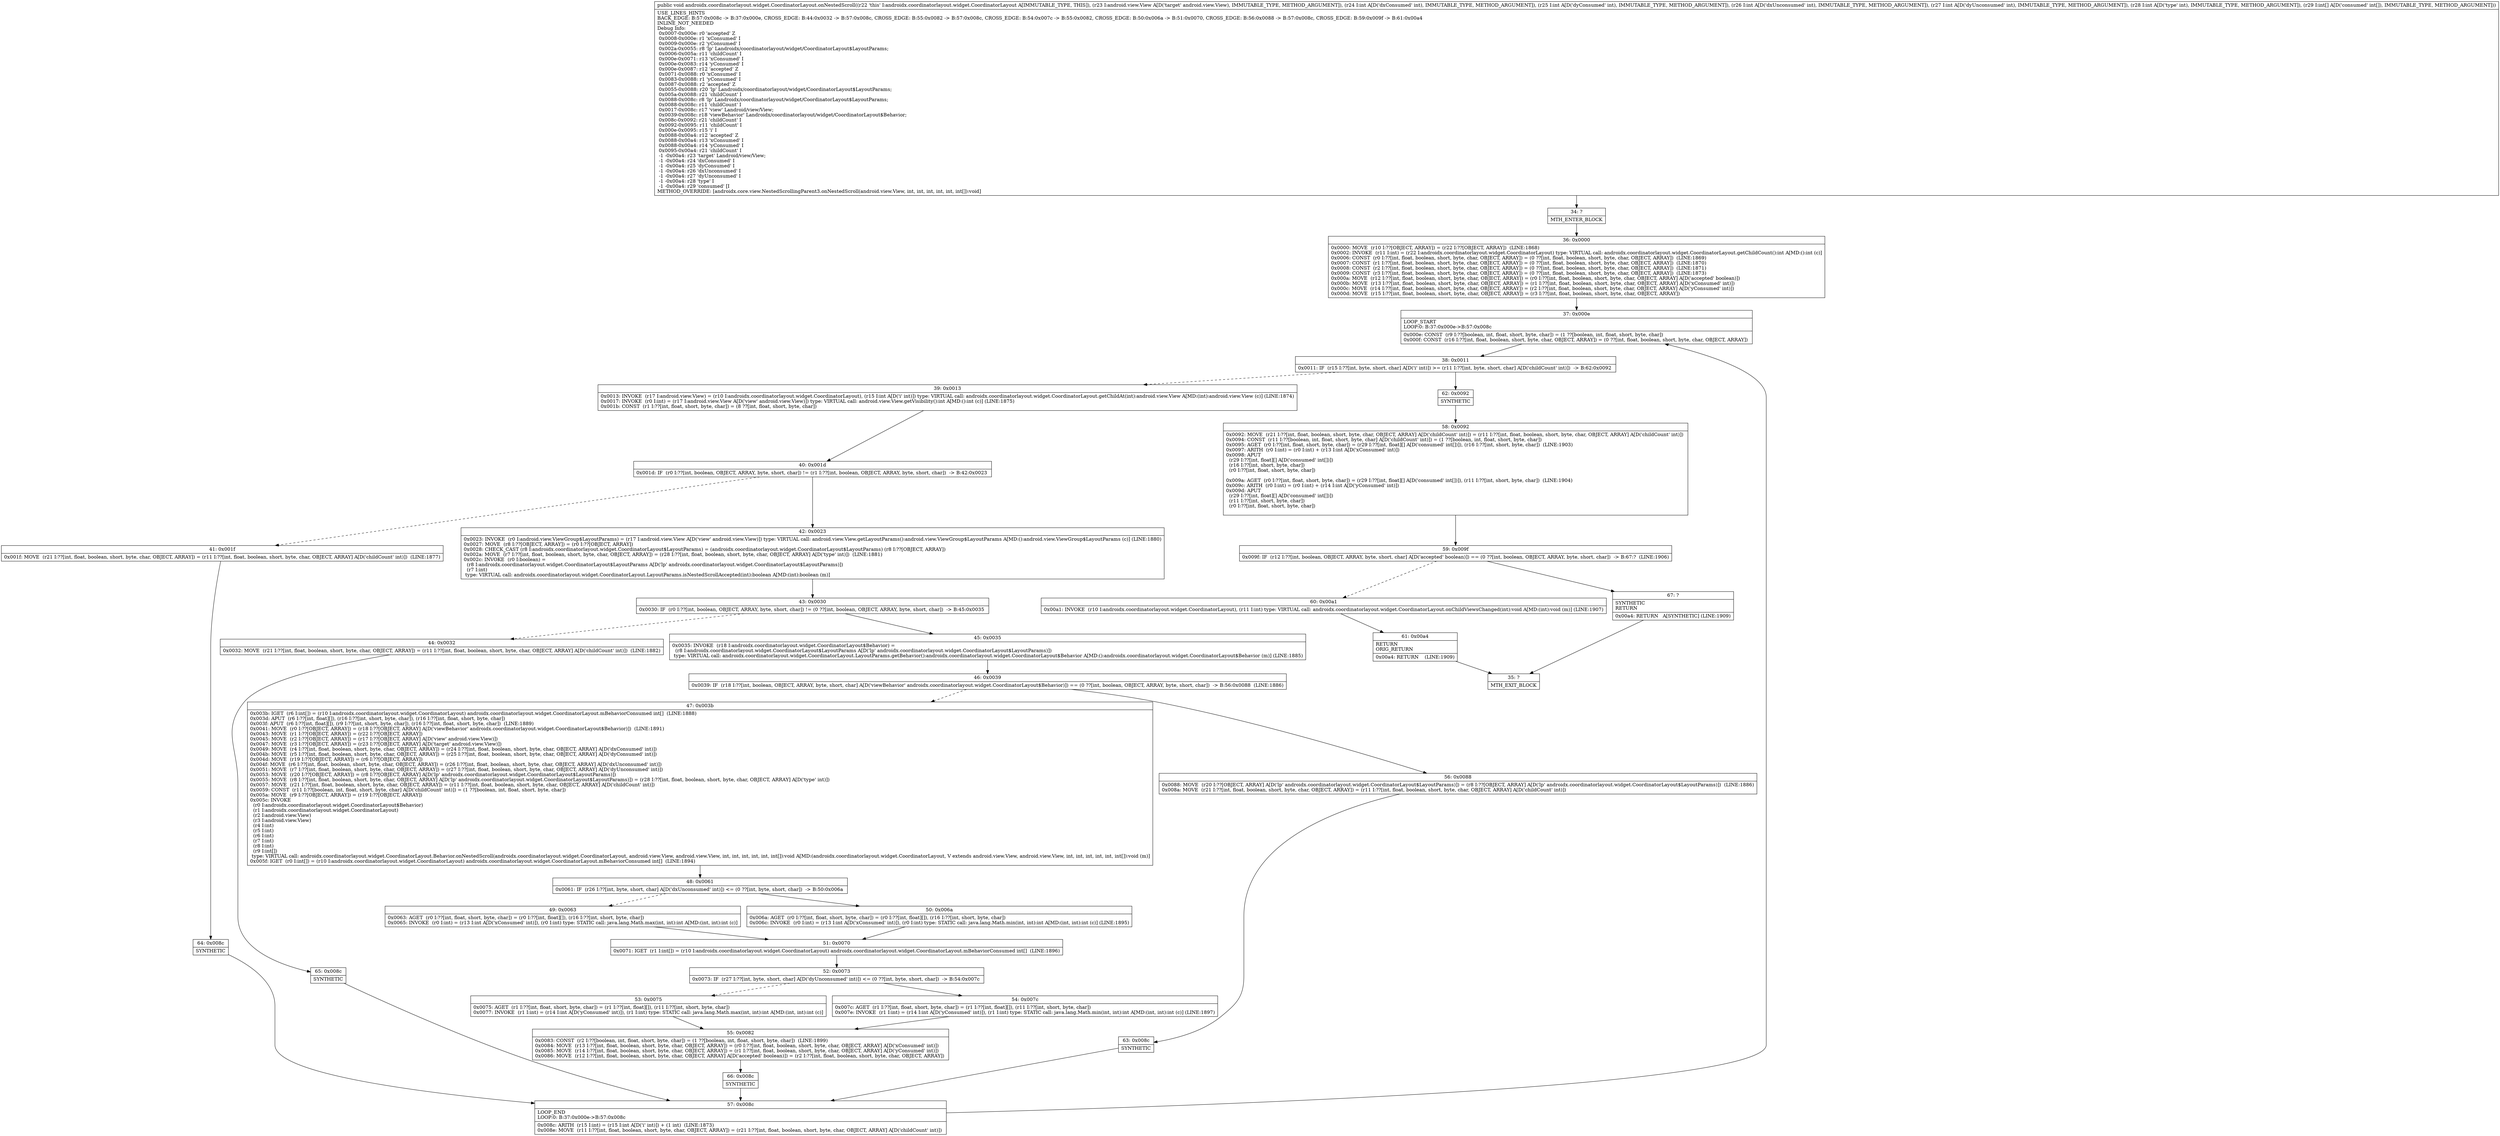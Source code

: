 digraph "CFG forandroidx.coordinatorlayout.widget.CoordinatorLayout.onNestedScroll(Landroid\/view\/View;IIIII[I)V" {
Node_34 [shape=record,label="{34\:\ ?|MTH_ENTER_BLOCK\l}"];
Node_36 [shape=record,label="{36\:\ 0x0000|0x0000: MOVE  (r10 I:??[OBJECT, ARRAY]) = (r22 I:??[OBJECT, ARRAY])  (LINE:1868)\l0x0002: INVOKE  (r11 I:int) = (r22 I:androidx.coordinatorlayout.widget.CoordinatorLayout) type: VIRTUAL call: androidx.coordinatorlayout.widget.CoordinatorLayout.getChildCount():int A[MD:():int (c)]\l0x0006: CONST  (r0 I:??[int, float, boolean, short, byte, char, OBJECT, ARRAY]) = (0 ??[int, float, boolean, short, byte, char, OBJECT, ARRAY])  (LINE:1869)\l0x0007: CONST  (r1 I:??[int, float, boolean, short, byte, char, OBJECT, ARRAY]) = (0 ??[int, float, boolean, short, byte, char, OBJECT, ARRAY])  (LINE:1870)\l0x0008: CONST  (r2 I:??[int, float, boolean, short, byte, char, OBJECT, ARRAY]) = (0 ??[int, float, boolean, short, byte, char, OBJECT, ARRAY])  (LINE:1871)\l0x0009: CONST  (r3 I:??[int, float, boolean, short, byte, char, OBJECT, ARRAY]) = (0 ??[int, float, boolean, short, byte, char, OBJECT, ARRAY])  (LINE:1873)\l0x000a: MOVE  (r12 I:??[int, float, boolean, short, byte, char, OBJECT, ARRAY]) = (r0 I:??[int, float, boolean, short, byte, char, OBJECT, ARRAY] A[D('accepted' boolean)]) \l0x000b: MOVE  (r13 I:??[int, float, boolean, short, byte, char, OBJECT, ARRAY]) = (r1 I:??[int, float, boolean, short, byte, char, OBJECT, ARRAY] A[D('xConsumed' int)]) \l0x000c: MOVE  (r14 I:??[int, float, boolean, short, byte, char, OBJECT, ARRAY]) = (r2 I:??[int, float, boolean, short, byte, char, OBJECT, ARRAY] A[D('yConsumed' int)]) \l0x000d: MOVE  (r15 I:??[int, float, boolean, short, byte, char, OBJECT, ARRAY]) = (r3 I:??[int, float, boolean, short, byte, char, OBJECT, ARRAY]) \l}"];
Node_37 [shape=record,label="{37\:\ 0x000e|LOOP_START\lLOOP:0: B:37:0x000e\-\>B:57:0x008c\l|0x000e: CONST  (r9 I:??[boolean, int, float, short, byte, char]) = (1 ??[boolean, int, float, short, byte, char]) \l0x000f: CONST  (r16 I:??[int, float, boolean, short, byte, char, OBJECT, ARRAY]) = (0 ??[int, float, boolean, short, byte, char, OBJECT, ARRAY]) \l}"];
Node_38 [shape=record,label="{38\:\ 0x0011|0x0011: IF  (r15 I:??[int, byte, short, char] A[D('i' int)]) \>= (r11 I:??[int, byte, short, char] A[D('childCount' int)])  \-\> B:62:0x0092 \l}"];
Node_39 [shape=record,label="{39\:\ 0x0013|0x0013: INVOKE  (r17 I:android.view.View) = (r10 I:androidx.coordinatorlayout.widget.CoordinatorLayout), (r15 I:int A[D('i' int)]) type: VIRTUAL call: androidx.coordinatorlayout.widget.CoordinatorLayout.getChildAt(int):android.view.View A[MD:(int):android.view.View (c)] (LINE:1874)\l0x0017: INVOKE  (r0 I:int) = (r17 I:android.view.View A[D('view' android.view.View)]) type: VIRTUAL call: android.view.View.getVisibility():int A[MD:():int (c)] (LINE:1875)\l0x001b: CONST  (r1 I:??[int, float, short, byte, char]) = (8 ??[int, float, short, byte, char]) \l}"];
Node_40 [shape=record,label="{40\:\ 0x001d|0x001d: IF  (r0 I:??[int, boolean, OBJECT, ARRAY, byte, short, char]) != (r1 I:??[int, boolean, OBJECT, ARRAY, byte, short, char])  \-\> B:42:0x0023 \l}"];
Node_41 [shape=record,label="{41\:\ 0x001f|0x001f: MOVE  (r21 I:??[int, float, boolean, short, byte, char, OBJECT, ARRAY]) = (r11 I:??[int, float, boolean, short, byte, char, OBJECT, ARRAY] A[D('childCount' int)])  (LINE:1877)\l}"];
Node_64 [shape=record,label="{64\:\ 0x008c|SYNTHETIC\l}"];
Node_57 [shape=record,label="{57\:\ 0x008c|LOOP_END\lLOOP:0: B:37:0x000e\-\>B:57:0x008c\l|0x008c: ARITH  (r15 I:int) = (r15 I:int A[D('i' int)]) + (1 int)  (LINE:1873)\l0x008e: MOVE  (r11 I:??[int, float, boolean, short, byte, char, OBJECT, ARRAY]) = (r21 I:??[int, float, boolean, short, byte, char, OBJECT, ARRAY] A[D('childCount' int)]) \l}"];
Node_42 [shape=record,label="{42\:\ 0x0023|0x0023: INVOKE  (r0 I:android.view.ViewGroup$LayoutParams) = (r17 I:android.view.View A[D('view' android.view.View)]) type: VIRTUAL call: android.view.View.getLayoutParams():android.view.ViewGroup$LayoutParams A[MD:():android.view.ViewGroup$LayoutParams (c)] (LINE:1880)\l0x0027: MOVE  (r8 I:??[OBJECT, ARRAY]) = (r0 I:??[OBJECT, ARRAY]) \l0x0028: CHECK_CAST (r8 I:androidx.coordinatorlayout.widget.CoordinatorLayout$LayoutParams) = (androidx.coordinatorlayout.widget.CoordinatorLayout$LayoutParams) (r8 I:??[OBJECT, ARRAY]) \l0x002a: MOVE  (r7 I:??[int, float, boolean, short, byte, char, OBJECT, ARRAY]) = (r28 I:??[int, float, boolean, short, byte, char, OBJECT, ARRAY] A[D('type' int)])  (LINE:1881)\l0x002c: INVOKE  (r0 I:boolean) = \l  (r8 I:androidx.coordinatorlayout.widget.CoordinatorLayout$LayoutParams A[D('lp' androidx.coordinatorlayout.widget.CoordinatorLayout$LayoutParams)])\l  (r7 I:int)\l type: VIRTUAL call: androidx.coordinatorlayout.widget.CoordinatorLayout.LayoutParams.isNestedScrollAccepted(int):boolean A[MD:(int):boolean (m)]\l}"];
Node_43 [shape=record,label="{43\:\ 0x0030|0x0030: IF  (r0 I:??[int, boolean, OBJECT, ARRAY, byte, short, char]) != (0 ??[int, boolean, OBJECT, ARRAY, byte, short, char])  \-\> B:45:0x0035 \l}"];
Node_44 [shape=record,label="{44\:\ 0x0032|0x0032: MOVE  (r21 I:??[int, float, boolean, short, byte, char, OBJECT, ARRAY]) = (r11 I:??[int, float, boolean, short, byte, char, OBJECT, ARRAY] A[D('childCount' int)])  (LINE:1882)\l}"];
Node_65 [shape=record,label="{65\:\ 0x008c|SYNTHETIC\l}"];
Node_45 [shape=record,label="{45\:\ 0x0035|0x0035: INVOKE  (r18 I:androidx.coordinatorlayout.widget.CoordinatorLayout$Behavior) = \l  (r8 I:androidx.coordinatorlayout.widget.CoordinatorLayout$LayoutParams A[D('lp' androidx.coordinatorlayout.widget.CoordinatorLayout$LayoutParams)])\l type: VIRTUAL call: androidx.coordinatorlayout.widget.CoordinatorLayout.LayoutParams.getBehavior():androidx.coordinatorlayout.widget.CoordinatorLayout$Behavior A[MD:():androidx.coordinatorlayout.widget.CoordinatorLayout$Behavior (m)] (LINE:1885)\l}"];
Node_46 [shape=record,label="{46\:\ 0x0039|0x0039: IF  (r18 I:??[int, boolean, OBJECT, ARRAY, byte, short, char] A[D('viewBehavior' androidx.coordinatorlayout.widget.CoordinatorLayout$Behavior)]) == (0 ??[int, boolean, OBJECT, ARRAY, byte, short, char])  \-\> B:56:0x0088  (LINE:1886)\l}"];
Node_47 [shape=record,label="{47\:\ 0x003b|0x003b: IGET  (r6 I:int[]) = (r10 I:androidx.coordinatorlayout.widget.CoordinatorLayout) androidx.coordinatorlayout.widget.CoordinatorLayout.mBehaviorConsumed int[]  (LINE:1888)\l0x003d: APUT  (r6 I:??[int, float][]), (r16 I:??[int, short, byte, char]), (r16 I:??[int, float, short, byte, char]) \l0x003f: APUT  (r6 I:??[int, float][]), (r9 I:??[int, short, byte, char]), (r16 I:??[int, float, short, byte, char])  (LINE:1889)\l0x0041: MOVE  (r0 I:??[OBJECT, ARRAY]) = (r18 I:??[OBJECT, ARRAY] A[D('viewBehavior' androidx.coordinatorlayout.widget.CoordinatorLayout$Behavior)])  (LINE:1891)\l0x0043: MOVE  (r1 I:??[OBJECT, ARRAY]) = (r22 I:??[OBJECT, ARRAY]) \l0x0045: MOVE  (r2 I:??[OBJECT, ARRAY]) = (r17 I:??[OBJECT, ARRAY] A[D('view' android.view.View)]) \l0x0047: MOVE  (r3 I:??[OBJECT, ARRAY]) = (r23 I:??[OBJECT, ARRAY] A[D('target' android.view.View)]) \l0x0049: MOVE  (r4 I:??[int, float, boolean, short, byte, char, OBJECT, ARRAY]) = (r24 I:??[int, float, boolean, short, byte, char, OBJECT, ARRAY] A[D('dxConsumed' int)]) \l0x004b: MOVE  (r5 I:??[int, float, boolean, short, byte, char, OBJECT, ARRAY]) = (r25 I:??[int, float, boolean, short, byte, char, OBJECT, ARRAY] A[D('dyConsumed' int)]) \l0x004d: MOVE  (r19 I:??[OBJECT, ARRAY]) = (r6 I:??[OBJECT, ARRAY]) \l0x004f: MOVE  (r6 I:??[int, float, boolean, short, byte, char, OBJECT, ARRAY]) = (r26 I:??[int, float, boolean, short, byte, char, OBJECT, ARRAY] A[D('dxUnconsumed' int)]) \l0x0051: MOVE  (r7 I:??[int, float, boolean, short, byte, char, OBJECT, ARRAY]) = (r27 I:??[int, float, boolean, short, byte, char, OBJECT, ARRAY] A[D('dyUnconsumed' int)]) \l0x0053: MOVE  (r20 I:??[OBJECT, ARRAY]) = (r8 I:??[OBJECT, ARRAY] A[D('lp' androidx.coordinatorlayout.widget.CoordinatorLayout$LayoutParams)]) \l0x0055: MOVE  (r8 I:??[int, float, boolean, short, byte, char, OBJECT, ARRAY] A[D('lp' androidx.coordinatorlayout.widget.CoordinatorLayout$LayoutParams)]) = (r28 I:??[int, float, boolean, short, byte, char, OBJECT, ARRAY] A[D('type' int)]) \l0x0057: MOVE  (r21 I:??[int, float, boolean, short, byte, char, OBJECT, ARRAY]) = (r11 I:??[int, float, boolean, short, byte, char, OBJECT, ARRAY] A[D('childCount' int)]) \l0x0059: CONST  (r11 I:??[boolean, int, float, short, byte, char] A[D('childCount' int)]) = (1 ??[boolean, int, float, short, byte, char]) \l0x005a: MOVE  (r9 I:??[OBJECT, ARRAY]) = (r19 I:??[OBJECT, ARRAY]) \l0x005c: INVOKE  \l  (r0 I:androidx.coordinatorlayout.widget.CoordinatorLayout$Behavior)\l  (r1 I:androidx.coordinatorlayout.widget.CoordinatorLayout)\l  (r2 I:android.view.View)\l  (r3 I:android.view.View)\l  (r4 I:int)\l  (r5 I:int)\l  (r6 I:int)\l  (r7 I:int)\l  (r8 I:int)\l  (r9 I:int[])\l type: VIRTUAL call: androidx.coordinatorlayout.widget.CoordinatorLayout.Behavior.onNestedScroll(androidx.coordinatorlayout.widget.CoordinatorLayout, android.view.View, android.view.View, int, int, int, int, int, int[]):void A[MD:(androidx.coordinatorlayout.widget.CoordinatorLayout, V extends android.view.View, android.view.View, int, int, int, int, int, int[]):void (m)]\l0x005f: IGET  (r0 I:int[]) = (r10 I:androidx.coordinatorlayout.widget.CoordinatorLayout) androidx.coordinatorlayout.widget.CoordinatorLayout.mBehaviorConsumed int[]  (LINE:1894)\l}"];
Node_48 [shape=record,label="{48\:\ 0x0061|0x0061: IF  (r26 I:??[int, byte, short, char] A[D('dxUnconsumed' int)]) \<= (0 ??[int, byte, short, char])  \-\> B:50:0x006a \l}"];
Node_49 [shape=record,label="{49\:\ 0x0063|0x0063: AGET  (r0 I:??[int, float, short, byte, char]) = (r0 I:??[int, float][]), (r16 I:??[int, short, byte, char]) \l0x0065: INVOKE  (r0 I:int) = (r13 I:int A[D('xConsumed' int)]), (r0 I:int) type: STATIC call: java.lang.Math.max(int, int):int A[MD:(int, int):int (c)]\l}"];
Node_51 [shape=record,label="{51\:\ 0x0070|0x0071: IGET  (r1 I:int[]) = (r10 I:androidx.coordinatorlayout.widget.CoordinatorLayout) androidx.coordinatorlayout.widget.CoordinatorLayout.mBehaviorConsumed int[]  (LINE:1896)\l}"];
Node_52 [shape=record,label="{52\:\ 0x0073|0x0073: IF  (r27 I:??[int, byte, short, char] A[D('dyUnconsumed' int)]) \<= (0 ??[int, byte, short, char])  \-\> B:54:0x007c \l}"];
Node_53 [shape=record,label="{53\:\ 0x0075|0x0075: AGET  (r1 I:??[int, float, short, byte, char]) = (r1 I:??[int, float][]), (r11 I:??[int, short, byte, char]) \l0x0077: INVOKE  (r1 I:int) = (r14 I:int A[D('yConsumed' int)]), (r1 I:int) type: STATIC call: java.lang.Math.max(int, int):int A[MD:(int, int):int (c)]\l}"];
Node_55 [shape=record,label="{55\:\ 0x0082|0x0083: CONST  (r2 I:??[boolean, int, float, short, byte, char]) = (1 ??[boolean, int, float, short, byte, char])  (LINE:1899)\l0x0084: MOVE  (r13 I:??[int, float, boolean, short, byte, char, OBJECT, ARRAY]) = (r0 I:??[int, float, boolean, short, byte, char, OBJECT, ARRAY] A[D('xConsumed' int)]) \l0x0085: MOVE  (r14 I:??[int, float, boolean, short, byte, char, OBJECT, ARRAY]) = (r1 I:??[int, float, boolean, short, byte, char, OBJECT, ARRAY] A[D('yConsumed' int)]) \l0x0086: MOVE  (r12 I:??[int, float, boolean, short, byte, char, OBJECT, ARRAY] A[D('accepted' boolean)]) = (r2 I:??[int, float, boolean, short, byte, char, OBJECT, ARRAY]) \l}"];
Node_66 [shape=record,label="{66\:\ 0x008c|SYNTHETIC\l}"];
Node_54 [shape=record,label="{54\:\ 0x007c|0x007c: AGET  (r1 I:??[int, float, short, byte, char]) = (r1 I:??[int, float][]), (r11 I:??[int, short, byte, char]) \l0x007e: INVOKE  (r1 I:int) = (r14 I:int A[D('yConsumed' int)]), (r1 I:int) type: STATIC call: java.lang.Math.min(int, int):int A[MD:(int, int):int (c)] (LINE:1897)\l}"];
Node_50 [shape=record,label="{50\:\ 0x006a|0x006a: AGET  (r0 I:??[int, float, short, byte, char]) = (r0 I:??[int, float][]), (r16 I:??[int, short, byte, char]) \l0x006c: INVOKE  (r0 I:int) = (r13 I:int A[D('xConsumed' int)]), (r0 I:int) type: STATIC call: java.lang.Math.min(int, int):int A[MD:(int, int):int (c)] (LINE:1895)\l}"];
Node_56 [shape=record,label="{56\:\ 0x0088|0x0088: MOVE  (r20 I:??[OBJECT, ARRAY] A[D('lp' androidx.coordinatorlayout.widget.CoordinatorLayout$LayoutParams)]) = (r8 I:??[OBJECT, ARRAY] A[D('lp' androidx.coordinatorlayout.widget.CoordinatorLayout$LayoutParams)])  (LINE:1886)\l0x008a: MOVE  (r21 I:??[int, float, boolean, short, byte, char, OBJECT, ARRAY]) = (r11 I:??[int, float, boolean, short, byte, char, OBJECT, ARRAY] A[D('childCount' int)]) \l}"];
Node_63 [shape=record,label="{63\:\ 0x008c|SYNTHETIC\l}"];
Node_62 [shape=record,label="{62\:\ 0x0092|SYNTHETIC\l}"];
Node_58 [shape=record,label="{58\:\ 0x0092|0x0092: MOVE  (r21 I:??[int, float, boolean, short, byte, char, OBJECT, ARRAY] A[D('childCount' int)]) = (r11 I:??[int, float, boolean, short, byte, char, OBJECT, ARRAY] A[D('childCount' int)]) \l0x0094: CONST  (r11 I:??[boolean, int, float, short, byte, char] A[D('childCount' int)]) = (1 ??[boolean, int, float, short, byte, char]) \l0x0095: AGET  (r0 I:??[int, float, short, byte, char]) = (r29 I:??[int, float][] A[D('consumed' int[])]), (r16 I:??[int, short, byte, char])  (LINE:1903)\l0x0097: ARITH  (r0 I:int) = (r0 I:int) + (r13 I:int A[D('xConsumed' int)]) \l0x0098: APUT  \l  (r29 I:??[int, float][] A[D('consumed' int[])])\l  (r16 I:??[int, short, byte, char])\l  (r0 I:??[int, float, short, byte, char])\l \l0x009a: AGET  (r0 I:??[int, float, short, byte, char]) = (r29 I:??[int, float][] A[D('consumed' int[])]), (r11 I:??[int, short, byte, char])  (LINE:1904)\l0x009c: ARITH  (r0 I:int) = (r0 I:int) + (r14 I:int A[D('yConsumed' int)]) \l0x009d: APUT  \l  (r29 I:??[int, float][] A[D('consumed' int[])])\l  (r11 I:??[int, short, byte, char])\l  (r0 I:??[int, float, short, byte, char])\l \l}"];
Node_59 [shape=record,label="{59\:\ 0x009f|0x009f: IF  (r12 I:??[int, boolean, OBJECT, ARRAY, byte, short, char] A[D('accepted' boolean)]) == (0 ??[int, boolean, OBJECT, ARRAY, byte, short, char])  \-\> B:67:?  (LINE:1906)\l}"];
Node_60 [shape=record,label="{60\:\ 0x00a1|0x00a1: INVOKE  (r10 I:androidx.coordinatorlayout.widget.CoordinatorLayout), (r11 I:int) type: VIRTUAL call: androidx.coordinatorlayout.widget.CoordinatorLayout.onChildViewsChanged(int):void A[MD:(int):void (m)] (LINE:1907)\l}"];
Node_61 [shape=record,label="{61\:\ 0x00a4|RETURN\lORIG_RETURN\l|0x00a4: RETURN    (LINE:1909)\l}"];
Node_35 [shape=record,label="{35\:\ ?|MTH_EXIT_BLOCK\l}"];
Node_67 [shape=record,label="{67\:\ ?|SYNTHETIC\lRETURN\l|0x00a4: RETURN   A[SYNTHETIC] (LINE:1909)\l}"];
MethodNode[shape=record,label="{public void androidx.coordinatorlayout.widget.CoordinatorLayout.onNestedScroll((r22 'this' I:androidx.coordinatorlayout.widget.CoordinatorLayout A[IMMUTABLE_TYPE, THIS]), (r23 I:android.view.View A[D('target' android.view.View), IMMUTABLE_TYPE, METHOD_ARGUMENT]), (r24 I:int A[D('dxConsumed' int), IMMUTABLE_TYPE, METHOD_ARGUMENT]), (r25 I:int A[D('dyConsumed' int), IMMUTABLE_TYPE, METHOD_ARGUMENT]), (r26 I:int A[D('dxUnconsumed' int), IMMUTABLE_TYPE, METHOD_ARGUMENT]), (r27 I:int A[D('dyUnconsumed' int), IMMUTABLE_TYPE, METHOD_ARGUMENT]), (r28 I:int A[D('type' int), IMMUTABLE_TYPE, METHOD_ARGUMENT]), (r29 I:int[] A[D('consumed' int[]), IMMUTABLE_TYPE, METHOD_ARGUMENT]))  | USE_LINES_HINTS\lBACK_EDGE: B:57:0x008c \-\> B:37:0x000e, CROSS_EDGE: B:44:0x0032 \-\> B:57:0x008c, CROSS_EDGE: B:55:0x0082 \-\> B:57:0x008c, CROSS_EDGE: B:54:0x007c \-\> B:55:0x0082, CROSS_EDGE: B:50:0x006a \-\> B:51:0x0070, CROSS_EDGE: B:56:0x0088 \-\> B:57:0x008c, CROSS_EDGE: B:59:0x009f \-\> B:61:0x00a4\lINLINE_NOT_NEEDED\lDebug Info:\l  0x0007\-0x000e: r0 'accepted' Z\l  0x0008\-0x000e: r1 'xConsumed' I\l  0x0009\-0x000e: r2 'yConsumed' I\l  0x002a\-0x0055: r8 'lp' Landroidx\/coordinatorlayout\/widget\/CoordinatorLayout$LayoutParams;\l  0x0006\-0x005a: r11 'childCount' I\l  0x000e\-0x0071: r13 'xConsumed' I\l  0x000e\-0x0083: r14 'yConsumed' I\l  0x000e\-0x0087: r12 'accepted' Z\l  0x0071\-0x0088: r0 'xConsumed' I\l  0x0083\-0x0088: r1 'yConsumed' I\l  0x0087\-0x0088: r2 'accepted' Z\l  0x0055\-0x0088: r20 'lp' Landroidx\/coordinatorlayout\/widget\/CoordinatorLayout$LayoutParams;\l  0x005a\-0x0088: r21 'childCount' I\l  0x0088\-0x008c: r8 'lp' Landroidx\/coordinatorlayout\/widget\/CoordinatorLayout$LayoutParams;\l  0x0088\-0x008c: r11 'childCount' I\l  0x0017\-0x008c: r17 'view' Landroid\/view\/View;\l  0x0039\-0x008c: r18 'viewBehavior' Landroidx\/coordinatorlayout\/widget\/CoordinatorLayout$Behavior;\l  0x008c\-0x0092: r21 'childCount' I\l  0x0092\-0x0095: r11 'childCount' I\l  0x000e\-0x0095: r15 'i' I\l  0x0088\-0x00a4: r12 'accepted' Z\l  0x0088\-0x00a4: r13 'xConsumed' I\l  0x0088\-0x00a4: r14 'yConsumed' I\l  0x0095\-0x00a4: r21 'childCount' I\l  \-1 \-0x00a4: r23 'target' Landroid\/view\/View;\l  \-1 \-0x00a4: r24 'dxConsumed' I\l  \-1 \-0x00a4: r25 'dyConsumed' I\l  \-1 \-0x00a4: r26 'dxUnconsumed' I\l  \-1 \-0x00a4: r27 'dyUnconsumed' I\l  \-1 \-0x00a4: r28 'type' I\l  \-1 \-0x00a4: r29 'consumed' [I\lMETHOD_OVERRIDE: [androidx.core.view.NestedScrollingParent3.onNestedScroll(android.view.View, int, int, int, int, int, int[]):void]\l}"];
MethodNode -> Node_34;Node_34 -> Node_36;
Node_36 -> Node_37;
Node_37 -> Node_38;
Node_38 -> Node_39[style=dashed];
Node_38 -> Node_62;
Node_39 -> Node_40;
Node_40 -> Node_41[style=dashed];
Node_40 -> Node_42;
Node_41 -> Node_64;
Node_64 -> Node_57;
Node_57 -> Node_37;
Node_42 -> Node_43;
Node_43 -> Node_44[style=dashed];
Node_43 -> Node_45;
Node_44 -> Node_65;
Node_65 -> Node_57;
Node_45 -> Node_46;
Node_46 -> Node_47[style=dashed];
Node_46 -> Node_56;
Node_47 -> Node_48;
Node_48 -> Node_49[style=dashed];
Node_48 -> Node_50;
Node_49 -> Node_51;
Node_51 -> Node_52;
Node_52 -> Node_53[style=dashed];
Node_52 -> Node_54;
Node_53 -> Node_55;
Node_55 -> Node_66;
Node_66 -> Node_57;
Node_54 -> Node_55;
Node_50 -> Node_51;
Node_56 -> Node_63;
Node_63 -> Node_57;
Node_62 -> Node_58;
Node_58 -> Node_59;
Node_59 -> Node_60[style=dashed];
Node_59 -> Node_67;
Node_60 -> Node_61;
Node_61 -> Node_35;
Node_67 -> Node_35;
}

